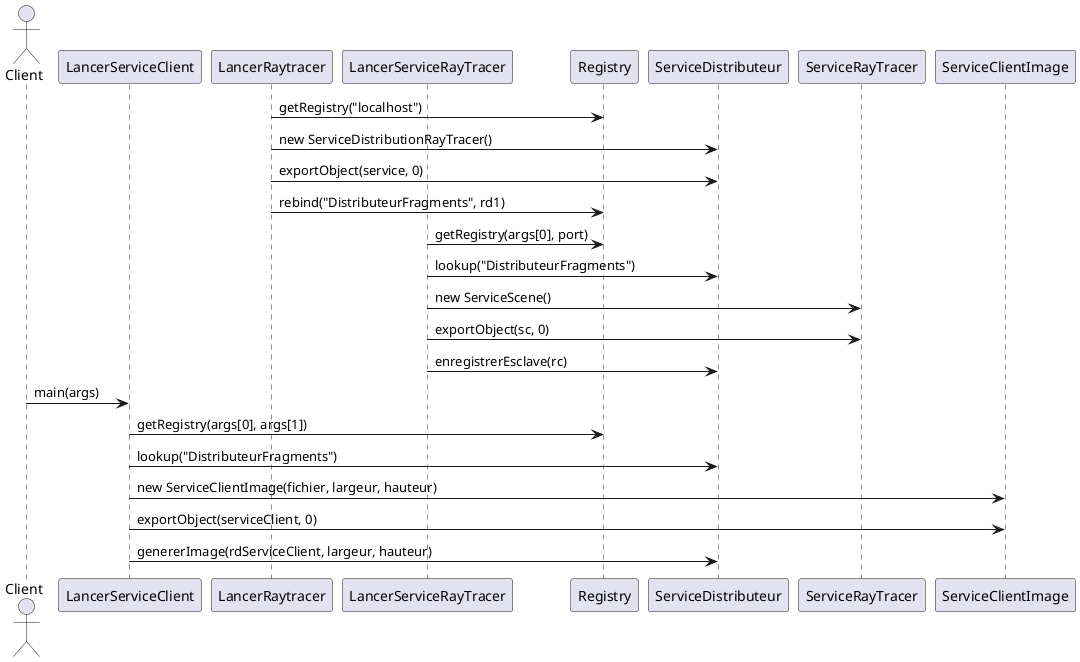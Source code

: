 @startuml

actor Client
participant LancerServiceClient
participant LancerRaytracer
participant LancerServiceRayTracer
participant Registry
participant ServiceDistributeur
participant ServiceRayTracer
participant ServiceClientImage

LancerRaytracer -> Registry: getRegistry("localhost")
LancerRaytracer -> ServiceDistributeur: new ServiceDistributionRayTracer()
LancerRaytracer -> ServiceDistributeur: exportObject(service, 0)
LancerRaytracer -> Registry: rebind("DistributeurFragments", rd1)

LancerServiceRayTracer -> Registry: getRegistry(args[0], port)
LancerServiceRayTracer -> ServiceDistributeur: lookup("DistributeurFragments")
LancerServiceRayTracer -> ServiceRayTracer: new ServiceScene()
LancerServiceRayTracer -> ServiceRayTracer: exportObject(sc, 0)
LancerServiceRayTracer -> ServiceDistributeur: enregistrerEsclave(rc)

Client -> LancerServiceClient: main(args)
LancerServiceClient -> Registry: getRegistry(args[0], args[1])
LancerServiceClient -> ServiceDistributeur: lookup("DistributeurFragments")
LancerServiceClient -> ServiceClientImage: new ServiceClientImage(fichier, largeur, hauteur)
LancerServiceClient -> ServiceClientImage: exportObject(serviceClient, 0)
LancerServiceClient -> ServiceDistributeur: genererImage(rdServiceClient, largeur, hauteur)

@enduml
